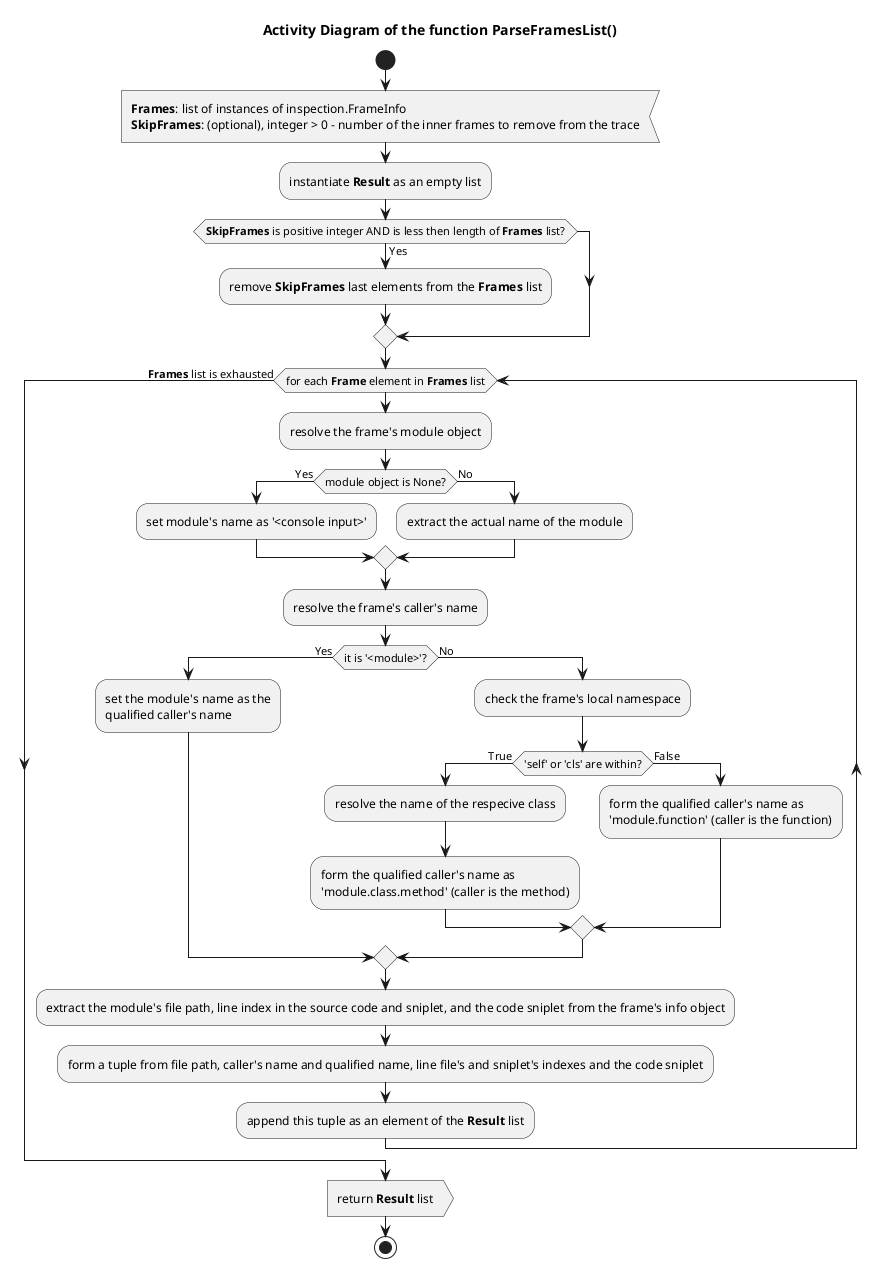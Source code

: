 @startuml traceback_parseframeslist

title Activity Diagram of the function ParseFramesList()

start
:<b>Frames</b>: list of instances of inspection.FrameInfo
<b>SkipFrames</b>: (optional), integer > 0 - number of the inner frames to remove from the trace<

:instantiate <b>Result</b> as an empty list;

if (<b>SkipFrames</b> is positive integer AND is less then length of <b>Frames</b> list?) then (Yes)
    :remove <b>SkipFrames</b> last elements from the <b>Frames</b> list;
endif

while (for each <b>Frame</b> element in <b>Frames</b> list)
    :resolve the frame's module object;

    if (module object is None?) then (Yes)
        :set module's name as '<console input>';
    else (No)
        :extract the actual name of the module;
    endif

    :resolve the frame's caller's name;

    if (it is '<module>'?) then (Yes)
        :set the module's name as the\nqualified caller's name;
    else (No)
        :check the frame's local namespace;

        if ('self' or 'cls' are within?) then (True)
            :resolve the name of the respecive class;

            :form the qualified caller's name as\n'module.class.method' (caller is the method);
        else (False)
            :form the qualified caller's name as\n'module.function' (caller is the function);
        endif
    endif

    :extract the module's file path, line index in the source code and sniplet, and the code sniplet from the frame's info object;

    :form a tuple from file path, caller's name and qualified name, line file's and sniplet's indexes and the code sniplet;

    :append this tuple as an element of the <b>Result</b> list;
endwhile (<b>Frames</b> list is exhausted)

:return <b>Result</b> list>
stop
@enduml